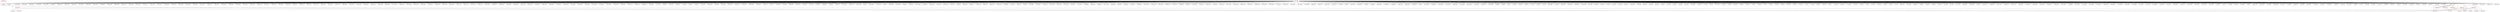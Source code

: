 graph {
	563 [label="(563) R1_T1" color=red]
	239 [label="(239) J5"]
	9 [label="(9) U1"]
	562 [label="(562) U1_T1"]
	564 [label="(564) R2_T1" color=red]
	9 [label="(9) U1"]
	212 [label="(212) J4"]
	217 [label="(217) R71"]
	562 [label="(562) U1_T1"]
	565 [label="(565) R3_T1" color=red]
	194 [label="(194) J2"]
	195 [label="(195) J3"]
	562 [label="(562) U1_T1"]
	566 [label="(566) R4_T1" color=red]
	105 [label="(105) U9"]
	4 [label="(4) TP3"]
	239 [label="(239) J5"]
	174 [label="(174) R57"]
	9 [label="(9) U1"]
	562 [label="(562) U1_T1"]
	567 [label="(567) U1_P1" color=red]
	570 [label="(570) R3_P1"]
	569 [label="(569) R2_P1"]
	568 [label="(568) R1_P1"]
	568 [label="(568) R1_P1" color=red]
	562 [label="(562) U1_T1"]
	567 [label="(567) U1_P1"]
	569 [label="(569) R2_P1" color=red]
	7 [label="(7) U2"]
	567 [label="(567) U1_P1"]
	570 [label="(570) R3_P1" color=red]
	9 [label="(9) U1"]
	567 [label="(567) U1_P1"]
	571 [label="(571) GND" color=red]
	396 [label="(396) C223"]
	395 [label="(395) C174"]
	394 [label="(394) C170"]
	414 [label="(414) C164"]
	412 [label="(412) C200"]
	413 [label="(413) C201"]
	406 [label="(406) C181"]
	407 [label="(407) C185"]
	411 [label="(411) C196"]
	209 [label="(209) R65"]
	408 [label="(408) C189"]
	409 [label="(409) C193"]
	410 [label="(410) C192"]
	417 [label="(417) C176"]
	415 [label="(415) C168"]
	433 [label="(433) C182"]
	204 [label="(204) C269"]
	434 [label="(434) C186"]
	435 [label="(435) C188"]
	436 [label="(436) C197"]
	437 [label="(437) C204"]
	432 [label="(432) C125"]
	416 [label="(416) C172"]
	431 [label="(431) C123"]
	418 [label="(418) C179"]
	419 [label="(419) C183"]
	420 [label="(420) C187"]
	195 [label="(195) J3"]
	421 [label="(421) C191"]
	422 [label="(422) C195"]
	423 [label="(423) C198"]
	424 [label="(424) C202"]
	403 [label="(403) C232"]
	397 [label="(397) C225"]
	404 [label="(404) C234"]
	399 [label="(399) C224"]
	400 [label="(400) C226"]
	401 [label="(401) C228"]
	402 [label="(402) C230"]
	398 [label="(398) C222"]
	427 [label="(427) C217"]
	428 [label="(428) C219"]
	429 [label="(429) C235"]
	430 [label="(430) C236"]
	202 [label="(202) U11"]
	383 [label="(383) C231"]
	208 [label="(208) C275"]
	207 [label="(207) C274"]
	206 [label="(206) C273"]
	405 [label="(405) C220"]
	447 [label="(447) C124"]
	439 [label="(439) C206"]
	440 [label="(440) C207"]
	441 [label="(441) C156"]
	442 [label="(442) C169"]
	443 [label="(443) C178"]
	444 [label="(444) C184"]
	445 [label="(445) C190"]
	197 [label="(197) C110"]
	446 [label="(446) C194"]
	196 [label="(196) C109"]
	455 [label="(455) C122"]
	448 [label="(448) C126"]
	449 [label="(449) C127"]
	194 [label="(194) J2"]
	465 [label="(465) C288"]
	450 [label="(450) C155"]
	451 [label="(451) C160"]
	452 [label="(452) C171"]
	453 [label="(453) C173"]
	454 [label="(454) C175"]
	198 [label="(198) C111"]
	457 [label="(457) C227"]
	458 [label="(458) C229"]
	459 [label="(459) C233"]
	464 [label="(464) C264"]
	460 [label="(460) C246"]
	461 [label="(461) C247"]
	462 [label="(462) C252"]
	463 [label="(463) C260"]
	392 [label="(392) C162"]
	438 [label="(438) C205"]
	426 [label="(426) C215"]
	393 [label="(393) C166"]
	471 [label="(471) C282"]
	468 [label="(468) C285"]
	469 [label="(469) C284"]
	470 [label="(470) C283"]
	472 [label="(472) C281"]
	473 [label="(473) C280"]
	474 [label="(474) C279"]
	475 [label="(475) C278"]
	476 [label="(476) C277"]
	425 [label="(425) C213"]
	466 [label="(466) C287"]
	467 [label="(467) C286"]
	9 [label="(9) U1"]
	172 [label="(172) C82"]
	106 [label="(106) U8"]
	107 [label="(107) U10"]
	181 [label="(181) R50"]
	173 [label="(173) C83"]
	105 [label="(105) U9"]
	104 [label="(104) U5"]
	108 [label="(108) U4"]
	170 [label="(170) C80"]
	382 [label="(382) C208"]
	166 [label="(166) C98"]
	168 [label="(168) C99"]
	169 [label="(169) C102"]
	203 [label="(203) C270"]
	379 [label="(379) C216"]
	380 [label="(380) C218"]
	381 [label="(381) C221"]
	178 [label="(178) C71"]
	179 [label="(179) U7"]
	162 [label="(162) R58"]
	176 [label="(176) C69"]
	148 [label="(148) C88"]
	149 [label="(149) C101"]
	151 [label="(151) R52"]
	171 [label="(171) C81"]
	153 [label="(153) R61"]
	155 [label="(155) R54"]
	157 [label="(157) R63"]
	146 [label="(146) C87"]
	147 [label="(147) C100"]
	325 [label="(325) C147"]
	306 [label="(306) C138"]
	241 [label="(241) J6"]
	324 [label="(324) C146"]
	314 [label="(314) C139"]
	237 [label="(237) J8"]
	310 [label="(310) C141"]
	301 [label="(301) U28"]
	242 [label="(242) JP3"]
	234 [label="(234) U17"]
	322 [label="(322) C148"]
	238 [label="(238) FB4"]
	323 [label="(323) C149"]
	319 [label="(319) U26"]
	318 [label="(318) C140"]
	321 [label="(321) U27"]
	239 [label="(239) J5"]
	240 [label="(240) X1"]
	299 [label="(299) U30"]
	300 [label="(300) U31"]
	295 [label="(295) U29"]
	296 [label="(296) U23"]
	284 [label="(284) C132"]
	285 [label="(285) C133"]
	288 [label="(288) R98"]
	274 [label="(274) U21"]
	287 [label="(287) Q2"]
	279 [label="(279) J10"]
	252 [label="(252) DS6"]
	251 [label="(251) DS5"]
	278 [label="(278) C137"]
	275 [label="(275) C134"]
	257 [label="(257) U18"]
	276 [label="(276) C135"]
	272 [label="(272) U22"]
	273 [label="(273) U20"]
	249 [label="(249) R88"]
	248 [label="(248) C131"]
	283 [label="(283) D5"]
	277 [label="(277) C136"]
	256 [label="(256) SW1"]
	282 [label="(282) D4"]
	359 [label="(359) FB5"]
	228 [label="(228) R75"]
	353 [label="(353) R125"]
	230 [label="(230) C116"]
	231 [label="(231) C118"]
	232 [label="(232) C114"]
	233 [label="(233) C117"]
	227 [label="(227) U13"]
	212 [label="(212) J4"]
	355 [label="(355) FB6"]
	356 [label="(356) U35"]
	357 [label="(357) U36"]
	210 [label="(210) U12"]
	229 [label="(229) C115"]
	211 [label="(211) BT1"]
	372 [label="(372) U32"]
	271 [label="(271) C130"]
	270 [label="(270) C128"]
	269 [label="(269) C119"]
	376 [label="(376) C157"]
	263 [label="(263) C129"]
	374 [label="(374) C150"]
	375 [label="(375) C158"]
	377 [label="(377) C121"]
	378 [label="(378) C120"]
	370 [label="(370) C153"]
	371 [label="(371) C154"]
	262 [label="(262) DS3"]
	366 [label="(366) U34"]
	337 [label="(337) U37"]
	226 [label="(226) C113"]
	225 [label="(225) C112"]
	223 [label="(223) D1"]
	350 [label="(350) J7"]
	221 [label="(221) U14"]
	340 [label="(340) C159"]
	342 [label="(342) J13"]
	346 [label="(346) JP4"]
	347 [label="(347) R122"]
	348 [label="(348) R123"]
	349 [label="(349) R124"]
	367 [label="(367) U33"]
	368 [label="(368) C151"]
	369 [label="(369) C152"]
	8 [label="(8) U3"]
	7 [label="(7) U2"]
	527 [label="(527) C248"]
	536 [label="(536) C265"]
	535 [label="(535) C258"]
	534 [label="(534) C257"]
	533 [label="(533) C255"]
	532 [label="(532) C254"]
	531 [label="(531) C253"]
	530 [label="(530) C251"]
	529 [label="(529) C250"]
	528 [label="(528) C249"]
	39 [label="(39) R30"]
	38 [label="(38) R29"]
	54 [label="(54) C2"]
	50 [label="(50) C13"]
	46 [label="(46) C32"]
	49 [label="(49) C10"]
	51 [label="(51) C16"]
	45 [label="(45) C29"]
	55 [label="(55) C5"]
	509 [label="(509) C256"]
	52 [label="(52) C19"]
	503 [label="(503) U42"]
	508 [label="(508) C261"]
	496 [label="(496) U43"]
	494 [label="(494) C244"]
	44 [label="(44) C49"]
	48 [label="(48) C52"]
	47 [label="(47) C28"]
	75 [label="(75) C15"]
	53 [label="(53) C22"]
	59 [label="(59) C60"]
	65 [label="(65) C11"]
	553 [label="(553) C266"]
	58 [label="(58) C59"]
	89 [label="(89) C36"]
	93 [label="(93) C48"]
	92 [label="(92) C45"]
	91 [label="(91) C42"]
	90 [label="(90) C39"]
	94 [label="(94) C51"]
	88 [label="(88) C33"]
	87 [label="(87) C30"]
	550 [label="(550) R152"]
	86 [label="(86) C53"]
	57 [label="(57) C25"]
	56 [label="(56) C1"]
	551 [label="(551) U49"]
	70 [label="(70) C26"]
	559 [label="(559) Q4"]
	69 [label="(69) C23"]
	68 [label="(68) C20"]
	558 [label="(558) Q3"]
	67 [label="(67) C17"]
	66 [label="(66) C14"]
	71 [label="(71) C3"]
	79 [label="(79) C27"]
	83 [label="(83) C44"]
	82 [label="(82) C41"]
	81 [label="(81) C38"]
	80 [label="(80) C35"]
	78 [label="(78) C24"]
	77 [label="(77) C21"]
	76 [label="(76) C18"]
	96 [label="(96) C61"]
	85 [label="(85) C50"]
	99 [label="(99) C7"]
	103 [label="(103) C58"]
	102 [label="(102) C57"]
	101 [label="(101) C34"]
	100 [label="(100) C31"]
	84 [label="(84) C47"]
	98 [label="(98) C4"]
	97 [label="(97) C62"]
	95 [label="(95) C54"]
	74 [label="(74) C12"]
	73 [label="(73) C9"]
	72 [label="(72) C6"]
	481 [label="(481) U41"]
	487 [label="(487) U46"]
	486 [label="(486) J18"]
	485 [label="(485) D8"]
	484 [label="(484) J16"]
	43 [label="(43) C46"]
	478 [label="(478) J17"]
	42 [label="(42) C43"]
	41 [label="(41) C40"]
	477 [label="(477) U45"]
	488 [label="(488) SW3"]
	490 [label="(490) R138"]
	40 [label="(40) C37"]
	545 [label="(545) C211"]
	549 [label="(549) C245"]
	547 [label="(547) C212"]
	546 [label="(546) C214"]
	544 [label="(544) C210"]
	543 [label="(543) C209"]
	542 [label="(542) C241"]
	541 [label="(541) C242"]
	540 [label="(540) C259"]
	539 [label="(539) C243"]
	538 [label="(538) C263"]
	537 [label="(537) C262"]
	493 [label="(493) FB9"]
	491 [label="(491) C238"]
	502 [label="(502) C240"]
	501 [label="(501) C239"]
	500 [label="(500) C237"]
	499 [label="(499) R136"]
	520 [label="(520) R147"]
	519 [label="(519) R146"]
	521 [label="(521) R148"]
	513 [label="(513) R144"]
	512 [label="(512) U47"]
	517 [label="(517) U48"]
	515 [label="(515) R141"]
	516 [label="(516) R142"]
	125 [label="(125) C67"]
	390 [label="(390) C161"]
	391 [label="(391) C177"]
	384 [label="(384) C199"]
	389 [label="(389) C165"]
	386 [label="(386) C163"]
	387 [label="(387) C167"]
	184 [label="(184) C93"]
	61 [label="(61) C8"]
	118 [label="(118) R42"]
	60 [label="(60) C55"]
	120 [label="(120) R45"]
	193 [label="(193) J1"]
	186 [label="(186) C276"]
	385 [label="(385) C203"]
	122 [label="(122) R40"]
	388 [label="(388) C180"]
	191 [label="(191) C77"]
	187 [label="(187) C96"]
	188 [label="(188) C70"]
	189 [label="(189) C68"]
	190 [label="(190) C90"]
	141 [label="(141) C104"]
	140 [label="(140) C92"]
	139 [label="(139) C103"]
	129 [label="(129) C65"]
	132 [label="(132) C79"]
	131 [label="(131) C78"]
	12 [label="(12) R28"]
	11 [label="(11) R2"]
	130 [label="(130) C66"]
	63 [label="(63) C63"]
	111 [label="(111) C76"]
	109 [label="(109) R59"]
	62 [label="(62) C56"]
	138 [label="(138) C91"]
	134 [label="(134) C86"]
	133 [label="(133) R46"]
	64 [label="(64) C64"]
	137 [label="(137) C85"]
	136 [label="(136) C97"]
	135 [label="(135) C84"]
	113 [label="(113) R34"]
	562 [label="(562) U1_T1"]
	567 [label="(567) U1_P1"]
	563 -- 239
	563 -- 9
	563 -- 562
	564 -- 9
	564 -- 212
	564 -- 217
	564 -- 562
	565 -- 194
	565 -- 195
	565 -- 562
	566 -- 105
	566 -- 4
	566 -- 239
	566 -- 174
	566 -- 9
	566 -- 562
	567 -- 570
	567 -- 569
	567 -- 568
	568 -- 562
	568 -- 567
	569 -- 7
	569 -- 567
	570 -- 9
	570 -- 567
	571 -- 396
	571 -- 395
	571 -- 394
	571 -- 414
	571 -- 412
	571 -- 413
	571 -- 406
	571 -- 407
	571 -- 411
	571 -- 209
	571 -- 408
	571 -- 409
	571 -- 410
	571 -- 417
	571 -- 415
	571 -- 433
	571 -- 204
	571 -- 434
	571 -- 435
	571 -- 436
	571 -- 437
	571 -- 432
	571 -- 416
	571 -- 431
	571 -- 418
	571 -- 419
	571 -- 420
	571 -- 195
	571 -- 421
	571 -- 422
	571 -- 423
	571 -- 424
	571 -- 403
	571 -- 397
	571 -- 404
	571 -- 399
	571 -- 400
	571 -- 401
	571 -- 402
	571 -- 398
	571 -- 427
	571 -- 428
	571 -- 429
	571 -- 430
	571 -- 202
	571 -- 383
	571 -- 208
	571 -- 207
	571 -- 206
	571 -- 405
	571 -- 447
	571 -- 439
	571 -- 440
	571 -- 441
	571 -- 442
	571 -- 443
	571 -- 444
	571 -- 445
	571 -- 197
	571 -- 446
	571 -- 196
	571 -- 455
	571 -- 448
	571 -- 449
	571 -- 194
	571 -- 465
	571 -- 450
	571 -- 451
	571 -- 452
	571 -- 453
	571 -- 454
	571 -- 198
	571 -- 457
	571 -- 458
	571 -- 459
	571 -- 464
	571 -- 460
	571 -- 461
	571 -- 462
	571 -- 463
	571 -- 392
	571 -- 438
	571 -- 426
	571 -- 393
	571 -- 471
	571 -- 468
	571 -- 469
	571 -- 470
	571 -- 472
	571 -- 473
	571 -- 474
	571 -- 475
	571 -- 476
	571 -- 425
	571 -- 466
	571 -- 467
	571 -- 9
	571 -- 172
	571 -- 106
	571 -- 107
	571 -- 181
	571 -- 173
	571 -- 105
	571 -- 104
	571 -- 108
	571 -- 170
	571 -- 382
	571 -- 166
	571 -- 168
	571 -- 169
	571 -- 203
	571 -- 379
	571 -- 380
	571 -- 381
	571 -- 178
	571 -- 179
	571 -- 162
	571 -- 176
	571 -- 148
	571 -- 149
	571 -- 151
	571 -- 171
	571 -- 153
	571 -- 155
	571 -- 157
	571 -- 146
	571 -- 147
	571 -- 325
	571 -- 306
	571 -- 241
	571 -- 324
	571 -- 314
	571 -- 237
	571 -- 310
	571 -- 301
	571 -- 242
	571 -- 234
	571 -- 322
	571 -- 238
	571 -- 323
	571 -- 319
	571 -- 318
	571 -- 321
	571 -- 239
	571 -- 240
	571 -- 299
	571 -- 300
	571 -- 295
	571 -- 296
	571 -- 284
	571 -- 285
	571 -- 288
	571 -- 274
	571 -- 287
	571 -- 279
	571 -- 252
	571 -- 251
	571 -- 278
	571 -- 275
	571 -- 257
	571 -- 276
	571 -- 272
	571 -- 273
	571 -- 249
	571 -- 248
	571 -- 283
	571 -- 277
	571 -- 256
	571 -- 282
	571 -- 359
	571 -- 228
	571 -- 353
	571 -- 230
	571 -- 231
	571 -- 232
	571 -- 233
	571 -- 227
	571 -- 212
	571 -- 355
	571 -- 356
	571 -- 357
	571 -- 210
	571 -- 229
	571 -- 211
	571 -- 372
	571 -- 271
	571 -- 270
	571 -- 269
	571 -- 376
	571 -- 263
	571 -- 374
	571 -- 375
	571 -- 377
	571 -- 378
	571 -- 370
	571 -- 371
	571 -- 262
	571 -- 366
	571 -- 337
	571 -- 226
	571 -- 225
	571 -- 223
	571 -- 350
	571 -- 221
	571 -- 340
	571 -- 342
	571 -- 346
	571 -- 347
	571 -- 348
	571 -- 349
	571 -- 367
	571 -- 368
	571 -- 369
	571 -- 8
	571 -- 7
	571 -- 527
	571 -- 536
	571 -- 535
	571 -- 534
	571 -- 533
	571 -- 532
	571 -- 531
	571 -- 530
	571 -- 529
	571 -- 528
	571 -- 39
	571 -- 38
	571 -- 54
	571 -- 50
	571 -- 46
	571 -- 49
	571 -- 51
	571 -- 45
	571 -- 55
	571 -- 509
	571 -- 52
	571 -- 503
	571 -- 508
	571 -- 496
	571 -- 494
	571 -- 44
	571 -- 48
	571 -- 47
	571 -- 75
	571 -- 53
	571 -- 59
	571 -- 65
	571 -- 553
	571 -- 58
	571 -- 89
	571 -- 93
	571 -- 92
	571 -- 91
	571 -- 90
	571 -- 94
	571 -- 88
	571 -- 87
	571 -- 550
	571 -- 86
	571 -- 57
	571 -- 56
	571 -- 551
	571 -- 70
	571 -- 559
	571 -- 69
	571 -- 68
	571 -- 558
	571 -- 67
	571 -- 66
	571 -- 71
	571 -- 79
	571 -- 83
	571 -- 82
	571 -- 81
	571 -- 80
	571 -- 78
	571 -- 77
	571 -- 76
	571 -- 96
	571 -- 85
	571 -- 99
	571 -- 103
	571 -- 102
	571 -- 101
	571 -- 100
	571 -- 84
	571 -- 98
	571 -- 97
	571 -- 95
	571 -- 74
	571 -- 73
	571 -- 72
	571 -- 481
	571 -- 487
	571 -- 486
	571 -- 485
	571 -- 484
	571 -- 43
	571 -- 478
	571 -- 42
	571 -- 41
	571 -- 477
	571 -- 488
	571 -- 490
	571 -- 40
	571 -- 545
	571 -- 549
	571 -- 547
	571 -- 546
	571 -- 544
	571 -- 543
	571 -- 542
	571 -- 541
	571 -- 540
	571 -- 539
	571 -- 538
	571 -- 537
	571 -- 493
	571 -- 491
	571 -- 502
	571 -- 501
	571 -- 500
	571 -- 499
	571 -- 520
	571 -- 519
	571 -- 521
	571 -- 513
	571 -- 512
	571 -- 517
	571 -- 515
	571 -- 516
	571 -- 125
	571 -- 390
	571 -- 391
	571 -- 384
	571 -- 389
	571 -- 386
	571 -- 387
	571 -- 184
	571 -- 61
	571 -- 118
	571 -- 60
	571 -- 120
	571 -- 193
	571 -- 186
	571 -- 385
	571 -- 122
	571 -- 388
	571 -- 191
	571 -- 187
	571 -- 188
	571 -- 189
	571 -- 190
	571 -- 141
	571 -- 140
	571 -- 139
	571 -- 129
	571 -- 132
	571 -- 131
	571 -- 12
	571 -- 11
	571 -- 130
	571 -- 63
	571 -- 111
	571 -- 109
	571 -- 62
	571 -- 138
	571 -- 134
	571 -- 133
	571 -- 64
	571 -- 137
	571 -- 136
	571 -- 135
	571 -- 113
	571 -- 562
	571 -- 567
}